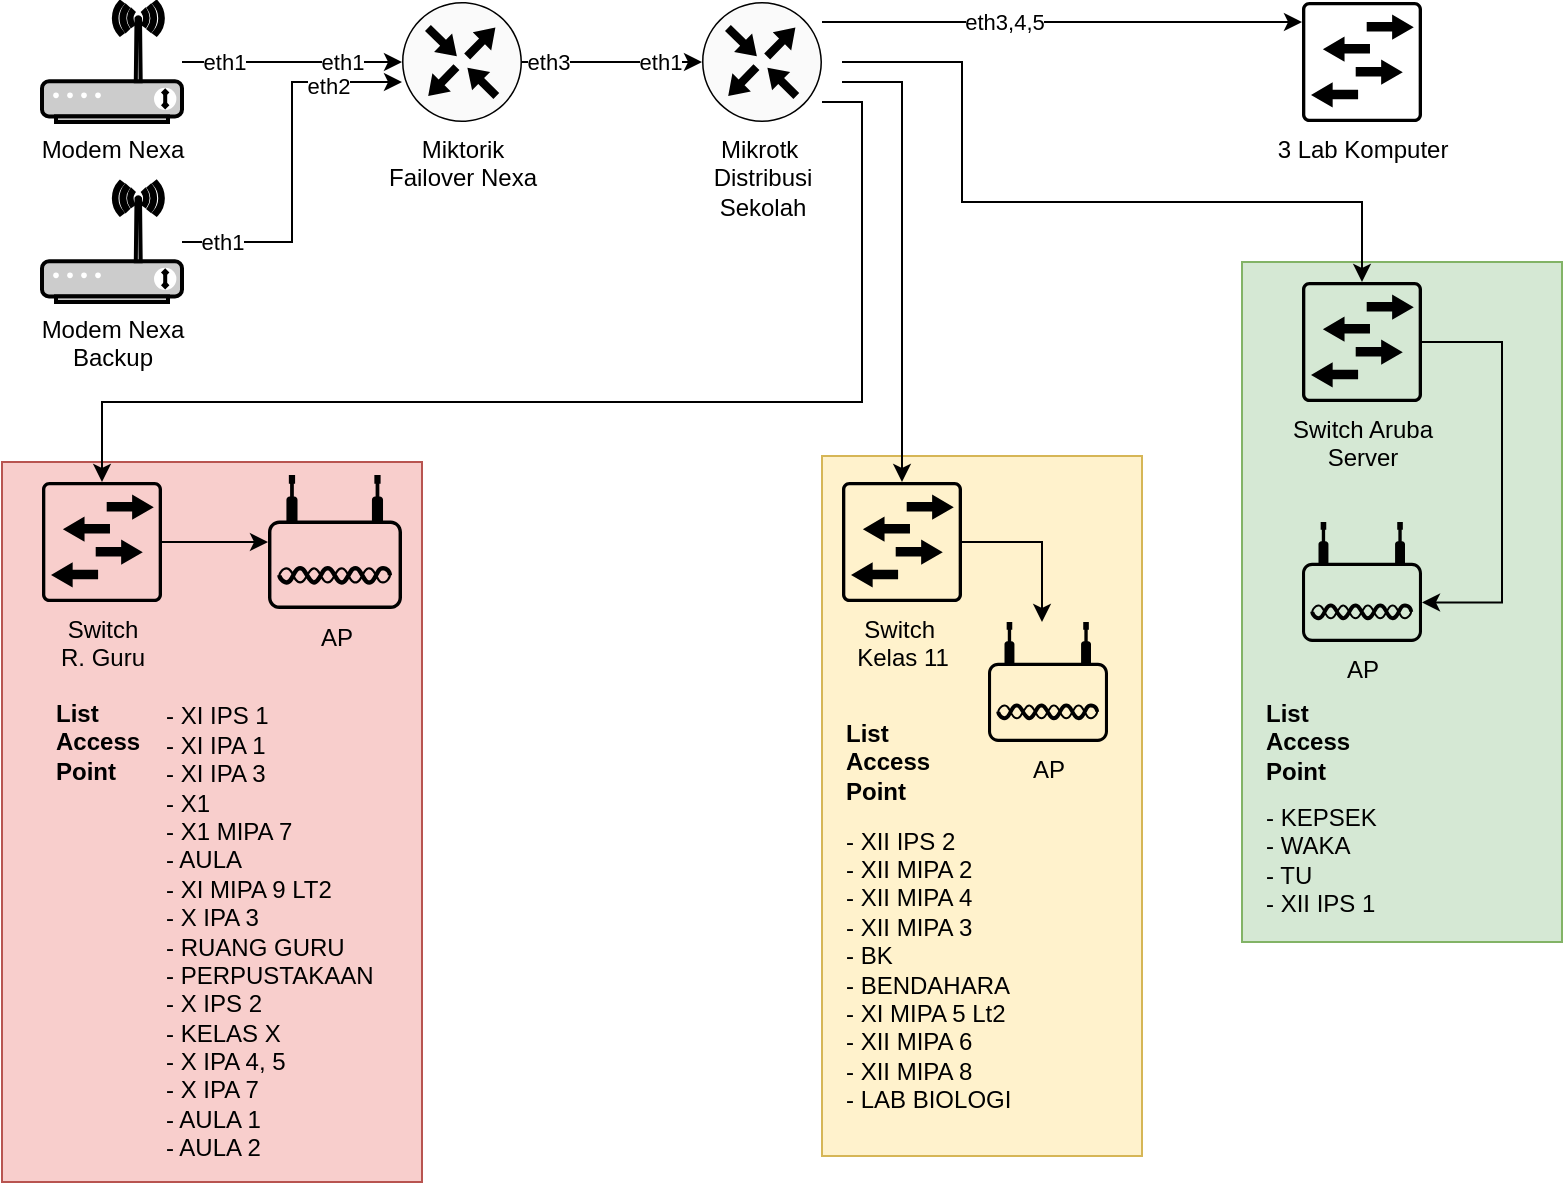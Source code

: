 <mxfile version="28.0.7">
  <diagram name="Page-1" id="CYhsAUisatGGiz7ftvMk">
    <mxGraphModel dx="774" dy="689" grid="1" gridSize="10" guides="1" tooltips="1" connect="1" arrows="1" fold="1" page="1" pageScale="1" pageWidth="827" pageHeight="1169" math="0" shadow="0">
      <root>
        <mxCell id="0" />
        <mxCell id="1" parent="0" />
        <mxCell id="CiXPGSn55u4qK1HpeIrX-31" value="" style="rounded=0;whiteSpace=wrap;html=1;fillColor=#f8cecc;strokeColor=#b85450;" vertex="1" parent="1">
          <mxGeometry x="20" y="270" width="210" height="360" as="geometry" />
        </mxCell>
        <mxCell id="CiXPGSn55u4qK1HpeIrX-37" value="" style="rounded=0;whiteSpace=wrap;html=1;fillColor=#d5e8d4;strokeColor=#82b366;" vertex="1" parent="1">
          <mxGeometry x="640" y="170" width="160" height="340" as="geometry" />
        </mxCell>
        <mxCell id="CiXPGSn55u4qK1HpeIrX-32" value="" style="rounded=0;whiteSpace=wrap;html=1;fillColor=#fff2cc;strokeColor=#d6b656;" vertex="1" parent="1">
          <mxGeometry x="430" y="267" width="160" height="350" as="geometry" />
        </mxCell>
        <mxCell id="CiXPGSn55u4qK1HpeIrX-1" value="Modem Nexa" style="fontColor=#000000;verticalAlign=top;verticalLabelPosition=bottom;labelPosition=center;align=center;html=1;outlineConnect=0;fillColor=#CCCCCC;strokeColor=#000000;gradientColor=none;gradientDirection=north;strokeWidth=2;shape=mxgraph.networks.wireless_modem;" vertex="1" parent="1">
          <mxGeometry x="40" y="40" width="70" height="60" as="geometry" />
        </mxCell>
        <mxCell id="CiXPGSn55u4qK1HpeIrX-2" value="Modem Nexa&lt;div&gt;&lt;span style=&quot;background-color: transparent; color: light-dark(rgb(0, 0, 0), rgb(237, 237, 237));&quot;&gt;Backup&lt;/span&gt;&lt;/div&gt;" style="fontColor=#000000;verticalAlign=top;verticalLabelPosition=bottom;labelPosition=center;align=center;html=1;outlineConnect=0;fillColor=#CCCCCC;strokeColor=#000000;gradientColor=none;gradientDirection=north;strokeWidth=2;shape=mxgraph.networks.wireless_modem;" vertex="1" parent="1">
          <mxGeometry x="40" y="130" width="70" height="60" as="geometry" />
        </mxCell>
        <mxCell id="CiXPGSn55u4qK1HpeIrX-7" value="" style="edgeStyle=orthogonalEdgeStyle;rounded=0;orthogonalLoop=1;jettySize=auto;html=1;" edge="1" parent="1" source="CiXPGSn55u4qK1HpeIrX-3" target="CiXPGSn55u4qK1HpeIrX-6">
          <mxGeometry relative="1" as="geometry" />
        </mxCell>
        <mxCell id="CiXPGSn55u4qK1HpeIrX-8" value="eth1" style="edgeLabel;html=1;align=center;verticalAlign=middle;resizable=0;points=[];" vertex="1" connectable="0" parent="CiXPGSn55u4qK1HpeIrX-7">
          <mxGeometry x="0.528" y="-2" relative="1" as="geometry">
            <mxPoint y="-2" as="offset" />
          </mxGeometry>
        </mxCell>
        <mxCell id="CiXPGSn55u4qK1HpeIrX-12" value="eth3" style="edgeLabel;html=1;align=center;verticalAlign=middle;resizable=0;points=[];" vertex="1" connectable="0" parent="CiXPGSn55u4qK1HpeIrX-7">
          <mxGeometry x="-0.716" y="-2" relative="1" as="geometry">
            <mxPoint y="-2" as="offset" />
          </mxGeometry>
        </mxCell>
        <mxCell id="CiXPGSn55u4qK1HpeIrX-3" value="Miktorik&lt;div&gt;Failover Nexa&lt;/div&gt;" style="sketch=0;points=[[0.5,0,0],[1,0.5,0],[0.5,1,0],[0,0.5,0],[0.145,0.145,0],[0.856,0.145,0],[0.855,0.856,0],[0.145,0.855,0]];verticalLabelPosition=bottom;html=1;verticalAlign=top;aspect=fixed;align=center;pointerEvents=1;shape=mxgraph.cisco19.rect;prIcon=router;fillColor=#FAFAFA;strokeColor=none;strokeWidth=1;" vertex="1" parent="1">
          <mxGeometry x="220" y="40" width="60" height="60" as="geometry" />
        </mxCell>
        <mxCell id="CiXPGSn55u4qK1HpeIrX-4" value="eth1" style="edgeStyle=orthogonalEdgeStyle;rounded=0;orthogonalLoop=1;jettySize=auto;html=1;entryX=0;entryY=0.5;entryDx=0;entryDy=0;entryPerimeter=0;" edge="1" parent="1" source="CiXPGSn55u4qK1HpeIrX-1" target="CiXPGSn55u4qK1HpeIrX-3">
          <mxGeometry x="0.455" relative="1" as="geometry">
            <mxPoint as="offset" />
          </mxGeometry>
        </mxCell>
        <mxCell id="CiXPGSn55u4qK1HpeIrX-9" value="eth1" style="edgeLabel;html=1;align=center;verticalAlign=middle;resizable=0;points=[];" vertex="1" connectable="0" parent="CiXPGSn55u4qK1HpeIrX-4">
          <mxGeometry x="-0.777" y="2" relative="1" as="geometry">
            <mxPoint x="8" y="2" as="offset" />
          </mxGeometry>
        </mxCell>
        <mxCell id="CiXPGSn55u4qK1HpeIrX-5" style="edgeStyle=orthogonalEdgeStyle;rounded=0;orthogonalLoop=1;jettySize=auto;html=1;entryX=0;entryY=0.667;entryDx=0;entryDy=0;entryPerimeter=0;" edge="1" parent="1" source="CiXPGSn55u4qK1HpeIrX-2" target="CiXPGSn55u4qK1HpeIrX-3">
          <mxGeometry relative="1" as="geometry" />
        </mxCell>
        <mxCell id="CiXPGSn55u4qK1HpeIrX-10" value="eth1" style="edgeLabel;html=1;align=center;verticalAlign=middle;resizable=0;points=[];" vertex="1" connectable="0" parent="CiXPGSn55u4qK1HpeIrX-5">
          <mxGeometry x="-0.824" y="-3" relative="1" as="geometry">
            <mxPoint x="3" y="-3" as="offset" />
          </mxGeometry>
        </mxCell>
        <mxCell id="CiXPGSn55u4qK1HpeIrX-11" value="eth2" style="edgeLabel;html=1;align=center;verticalAlign=middle;resizable=0;points=[];" vertex="1" connectable="0" parent="CiXPGSn55u4qK1HpeIrX-5">
          <mxGeometry x="0.609" y="-2" relative="1" as="geometry">
            <mxPoint as="offset" />
          </mxGeometry>
        </mxCell>
        <mxCell id="CiXPGSn55u4qK1HpeIrX-16" value="eth3,4,5" style="edgeStyle=orthogonalEdgeStyle;rounded=0;orthogonalLoop=1;jettySize=auto;html=1;" edge="1" parent="1" source="CiXPGSn55u4qK1HpeIrX-6" target="CiXPGSn55u4qK1HpeIrX-13">
          <mxGeometry x="-0.241" relative="1" as="geometry">
            <Array as="points">
              <mxPoint x="470" y="50" />
              <mxPoint x="470" y="50" />
            </Array>
            <mxPoint as="offset" />
          </mxGeometry>
        </mxCell>
        <mxCell id="CiXPGSn55u4qK1HpeIrX-6" value="Mikrotk&amp;nbsp;&lt;div&gt;Distribusi&lt;/div&gt;&lt;div&gt;Sekolah&lt;/div&gt;" style="sketch=0;points=[[0.5,0,0],[1,0.5,0],[0.5,1,0],[0,0.5,0],[0.145,0.145,0],[0.856,0.145,0],[0.855,0.856,0],[0.145,0.855,0]];verticalLabelPosition=bottom;html=1;verticalAlign=top;aspect=fixed;align=center;pointerEvents=1;shape=mxgraph.cisco19.rect;prIcon=router;fillColor=#FAFAFA;strokeColor=none;strokeWidth=1;" vertex="1" parent="1">
          <mxGeometry x="370" y="40" width="60" height="60" as="geometry" />
        </mxCell>
        <mxCell id="CiXPGSn55u4qK1HpeIrX-13" value="3 Lab Komputer" style="sketch=0;points=[[0.015,0.015,0],[0.985,0.015,0],[0.985,0.985,0],[0.015,0.985,0],[0.25,0,0],[0.5,0,0],[0.75,0,0],[1,0.25,0],[1,0.5,0],[1,0.75,0],[0.75,1,0],[0.5,1,0],[0.25,1,0],[0,0.75,0],[0,0.5,0],[0,0.25,0]];verticalLabelPosition=bottom;html=1;verticalAlign=top;aspect=fixed;align=center;pointerEvents=1;shape=mxgraph.cisco19.rect;prIcon=l2_switch;fillColor=none;strokeColor=#000000;" vertex="1" parent="1">
          <mxGeometry x="670" y="40" width="60" height="60" as="geometry" />
        </mxCell>
        <mxCell id="CiXPGSn55u4qK1HpeIrX-25" value="" style="edgeStyle=orthogonalEdgeStyle;rounded=0;orthogonalLoop=1;jettySize=auto;html=1;" edge="1" parent="1" source="CiXPGSn55u4qK1HpeIrX-17" target="CiXPGSn55u4qK1HpeIrX-24">
          <mxGeometry relative="1" as="geometry" />
        </mxCell>
        <mxCell id="CiXPGSn55u4qK1HpeIrX-17" value="Switch&lt;div&gt;R. Guru&lt;/div&gt;" style="sketch=0;points=[[0.015,0.015,0],[0.985,0.015,0],[0.985,0.985,0],[0.015,0.985,0],[0.25,0,0],[0.5,0,0],[0.75,0,0],[1,0.25,0],[1,0.5,0],[1,0.75,0],[0.75,1,0],[0.5,1,0],[0.25,1,0],[0,0.75,0],[0,0.5,0],[0,0.25,0]];verticalLabelPosition=bottom;html=1;verticalAlign=top;aspect=fixed;align=center;pointerEvents=1;shape=mxgraph.cisco19.rect;prIcon=l2_switch;fillColor=none;strokeColor=#000000;" vertex="1" parent="1">
          <mxGeometry x="40" y="280" width="60" height="60" as="geometry" />
        </mxCell>
        <mxCell id="CiXPGSn55u4qK1HpeIrX-18" value="" style="endArrow=classic;html=1;rounded=0;entryX=0.5;entryY=0;entryDx=0;entryDy=0;entryPerimeter=0;exitX=1;exitY=0.833;exitDx=0;exitDy=0;exitPerimeter=0;" edge="1" parent="1" source="CiXPGSn55u4qK1HpeIrX-6" target="CiXPGSn55u4qK1HpeIrX-17">
          <mxGeometry width="50" height="50" relative="1" as="geometry">
            <mxPoint x="440" y="90" as="sourcePoint" />
            <mxPoint x="150" y="380" as="targetPoint" />
            <Array as="points">
              <mxPoint x="450" y="90" />
              <mxPoint x="450" y="240" />
              <mxPoint x="70" y="240" />
            </Array>
          </mxGeometry>
        </mxCell>
        <mxCell id="CiXPGSn55u4qK1HpeIrX-19" value="Switch&amp;nbsp;&lt;div&gt;Kelas 11&lt;/div&gt;" style="sketch=0;points=[[0.015,0.015,0],[0.985,0.015,0],[0.985,0.985,0],[0.015,0.985,0],[0.25,0,0],[0.5,0,0],[0.75,0,0],[1,0.25,0],[1,0.5,0],[1,0.75,0],[0.75,1,0],[0.5,1,0],[0.25,1,0],[0,0.75,0],[0,0.5,0],[0,0.25,0]];verticalLabelPosition=bottom;html=1;verticalAlign=top;aspect=fixed;align=center;pointerEvents=1;shape=mxgraph.cisco19.rect;prIcon=l2_switch;fillColor=none;strokeColor=#000000;" vertex="1" parent="1">
          <mxGeometry x="440" y="280" width="60" height="60" as="geometry" />
        </mxCell>
        <mxCell id="CiXPGSn55u4qK1HpeIrX-20" value="" style="endArrow=classic;html=1;rounded=0;entryX=0.5;entryY=0;entryDx=0;entryDy=0;entryPerimeter=0;" edge="1" parent="1" target="CiXPGSn55u4qK1HpeIrX-19">
          <mxGeometry width="50" height="50" relative="1" as="geometry">
            <mxPoint x="440" y="80" as="sourcePoint" />
            <mxPoint x="490" y="30" as="targetPoint" />
            <Array as="points">
              <mxPoint x="470" y="80" />
            </Array>
          </mxGeometry>
        </mxCell>
        <mxCell id="CiXPGSn55u4qK1HpeIrX-21" value="Switch Aruba&lt;div&gt;Server&lt;/div&gt;" style="sketch=0;points=[[0.015,0.015,0],[0.985,0.015,0],[0.985,0.985,0],[0.015,0.985,0],[0.25,0,0],[0.5,0,0],[0.75,0,0],[1,0.25,0],[1,0.5,0],[1,0.75,0],[0.75,1,0],[0.5,1,0],[0.25,1,0],[0,0.75,0],[0,0.5,0],[0,0.25,0]];verticalLabelPosition=bottom;html=1;verticalAlign=top;aspect=fixed;align=center;pointerEvents=1;shape=mxgraph.cisco19.rect;prIcon=l2_switch;fillColor=none;strokeColor=#000000;" vertex="1" parent="1">
          <mxGeometry x="670" y="180" width="60" height="60" as="geometry" />
        </mxCell>
        <mxCell id="CiXPGSn55u4qK1HpeIrX-22" value="" style="endArrow=classic;html=1;rounded=0;entryX=0.5;entryY=0;entryDx=0;entryDy=0;entryPerimeter=0;" edge="1" parent="1" target="CiXPGSn55u4qK1HpeIrX-21">
          <mxGeometry width="50" height="50" relative="1" as="geometry">
            <mxPoint x="440" y="70" as="sourcePoint" />
            <mxPoint x="550" y="10" as="targetPoint" />
            <Array as="points">
              <mxPoint x="500" y="70" />
              <mxPoint x="500" y="140" />
              <mxPoint x="700" y="140" />
            </Array>
          </mxGeometry>
        </mxCell>
        <mxCell id="CiXPGSn55u4qK1HpeIrX-23" value="List Access Point" style="text;html=1;align=left;verticalAlign=middle;whiteSpace=wrap;rounded=0;fontStyle=1" vertex="1" parent="1">
          <mxGeometry x="45" y="380" width="60" height="60" as="geometry" />
        </mxCell>
        <mxCell id="CiXPGSn55u4qK1HpeIrX-24" value="AP" style="points=[[0.03,0.36,0],[0.18,0,0],[0.5,0.34,0],[0.82,0,0],[0.97,0.36,0],[1,0.67,0],[0.975,0.975,0],[0.5,1,0],[0.025,0.975,0],[0,0.67,0]];verticalLabelPosition=bottom;sketch=0;html=1;verticalAlign=top;aspect=fixed;align=center;pointerEvents=1;shape=mxgraph.cisco19.wireless_access_point;fillColor=#000000;strokeColor=none;" vertex="1" parent="1">
          <mxGeometry x="153" y="276.5" width="67" height="67" as="geometry" />
        </mxCell>
        <mxCell id="CiXPGSn55u4qK1HpeIrX-26" value="- XI IPS 1&lt;div&gt;- XI IPA 1&lt;/div&gt;&lt;div&gt;- XI IPA 3&lt;/div&gt;&lt;div&gt;- X1&lt;/div&gt;&lt;div&gt;- X1 MIPA 7&lt;/div&gt;&lt;div&gt;- AULA&lt;/div&gt;&lt;div&gt;- XI MIPA 9 LT2&lt;/div&gt;&lt;div&gt;- X IPA 3&lt;/div&gt;&lt;div&gt;- RUANG GURU&lt;/div&gt;&lt;div&gt;- PERPUSTAKAAN&lt;/div&gt;&lt;div&gt;- X IPS 2&lt;/div&gt;&lt;div&gt;- KELAS X&lt;/div&gt;&lt;div&gt;- X IPA 4, 5&lt;/div&gt;&lt;div&gt;- X IPA 7&lt;/div&gt;&lt;div&gt;- AULA 1&lt;/div&gt;&lt;div&gt;- AULA 2&lt;/div&gt;" style="text;html=1;align=left;verticalAlign=middle;whiteSpace=wrap;rounded=0;" vertex="1" parent="1">
          <mxGeometry x="100" y="390" width="120" height="230" as="geometry" />
        </mxCell>
        <mxCell id="CiXPGSn55u4qK1HpeIrX-27" value="- XII IPS 2&lt;div&gt;- XII MIPA 2&lt;/div&gt;&lt;div&gt;- XII MIPA 4&lt;/div&gt;&lt;div&gt;- XII MIPA 3&lt;/div&gt;&lt;div&gt;- BK&lt;/div&gt;&lt;div&gt;- BENDAHARA&lt;/div&gt;&lt;div&gt;- XI MIPA 5 Lt2&lt;/div&gt;&lt;div&gt;- XII MIPA 6&lt;/div&gt;&lt;div&gt;- XII MIPA 8&lt;/div&gt;&lt;div&gt;- LAB BIOLOGI&lt;/div&gt;" style="text;html=1;align=left;verticalAlign=middle;whiteSpace=wrap;rounded=0;" vertex="1" parent="1">
          <mxGeometry x="440" y="450" width="120" height="147" as="geometry" />
        </mxCell>
        <mxCell id="CiXPGSn55u4qK1HpeIrX-28" value="List Access Point" style="text;html=1;align=left;verticalAlign=middle;whiteSpace=wrap;rounded=0;fontStyle=1" vertex="1" parent="1">
          <mxGeometry x="440" y="390" width="60" height="60" as="geometry" />
        </mxCell>
        <mxCell id="CiXPGSn55u4qK1HpeIrX-29" value="AP" style="points=[[0.03,0.36,0],[0.18,0,0],[0.5,0.34,0],[0.82,0,0],[0.97,0.36,0],[1,0.67,0],[0.975,0.975,0],[0.5,1,0],[0.025,0.975,0],[0,0.67,0]];verticalLabelPosition=bottom;sketch=0;html=1;verticalAlign=top;aspect=fixed;align=center;pointerEvents=1;shape=mxgraph.cisco19.wireless_access_point;fillColor=#000000;strokeColor=none;" vertex="1" parent="1">
          <mxGeometry x="513" y="350" width="60" height="60" as="geometry" />
        </mxCell>
        <mxCell id="CiXPGSn55u4qK1HpeIrX-30" style="edgeStyle=orthogonalEdgeStyle;rounded=0;orthogonalLoop=1;jettySize=auto;html=1;entryX=0.45;entryY=0;entryDx=0;entryDy=0;entryPerimeter=0;" edge="1" parent="1" source="CiXPGSn55u4qK1HpeIrX-19" target="CiXPGSn55u4qK1HpeIrX-29">
          <mxGeometry relative="1" as="geometry" />
        </mxCell>
        <mxCell id="CiXPGSn55u4qK1HpeIrX-33" value="List Access Point" style="text;html=1;align=left;verticalAlign=middle;whiteSpace=wrap;rounded=0;fontStyle=1" vertex="1" parent="1">
          <mxGeometry x="650" y="380" width="60" height="60" as="geometry" />
        </mxCell>
        <mxCell id="CiXPGSn55u4qK1HpeIrX-34" value="AP" style="points=[[0.03,0.36,0],[0.18,0,0],[0.5,0.34,0],[0.82,0,0],[0.97,0.36,0],[1,0.67,0],[0.975,0.975,0],[0.5,1,0],[0.025,0.975,0],[0,0.67,0]];verticalLabelPosition=bottom;sketch=0;html=1;verticalAlign=top;aspect=fixed;align=center;pointerEvents=1;shape=mxgraph.cisco19.wireless_access_point;fillColor=#000000;strokeColor=none;" vertex="1" parent="1">
          <mxGeometry x="670" y="300" width="60" height="60" as="geometry" />
        </mxCell>
        <mxCell id="CiXPGSn55u4qK1HpeIrX-35" style="edgeStyle=orthogonalEdgeStyle;rounded=0;orthogonalLoop=1;jettySize=auto;html=1;entryX=1;entryY=0.67;entryDx=0;entryDy=0;entryPerimeter=0;" edge="1" parent="1" source="CiXPGSn55u4qK1HpeIrX-21" target="CiXPGSn55u4qK1HpeIrX-34">
          <mxGeometry relative="1" as="geometry">
            <Array as="points">
              <mxPoint x="770" y="210" />
              <mxPoint x="770" y="340" />
            </Array>
          </mxGeometry>
        </mxCell>
        <mxCell id="CiXPGSn55u4qK1HpeIrX-36" value="- KEPSEK&lt;div&gt;- WAKA&lt;/div&gt;&lt;div&gt;- TU&lt;/div&gt;&lt;div&gt;- XII IPS 1&lt;/div&gt;" style="text;html=1;align=left;verticalAlign=middle;whiteSpace=wrap;rounded=0;" vertex="1" parent="1">
          <mxGeometry x="650" y="438" width="80" height="62" as="geometry" />
        </mxCell>
      </root>
    </mxGraphModel>
  </diagram>
</mxfile>
